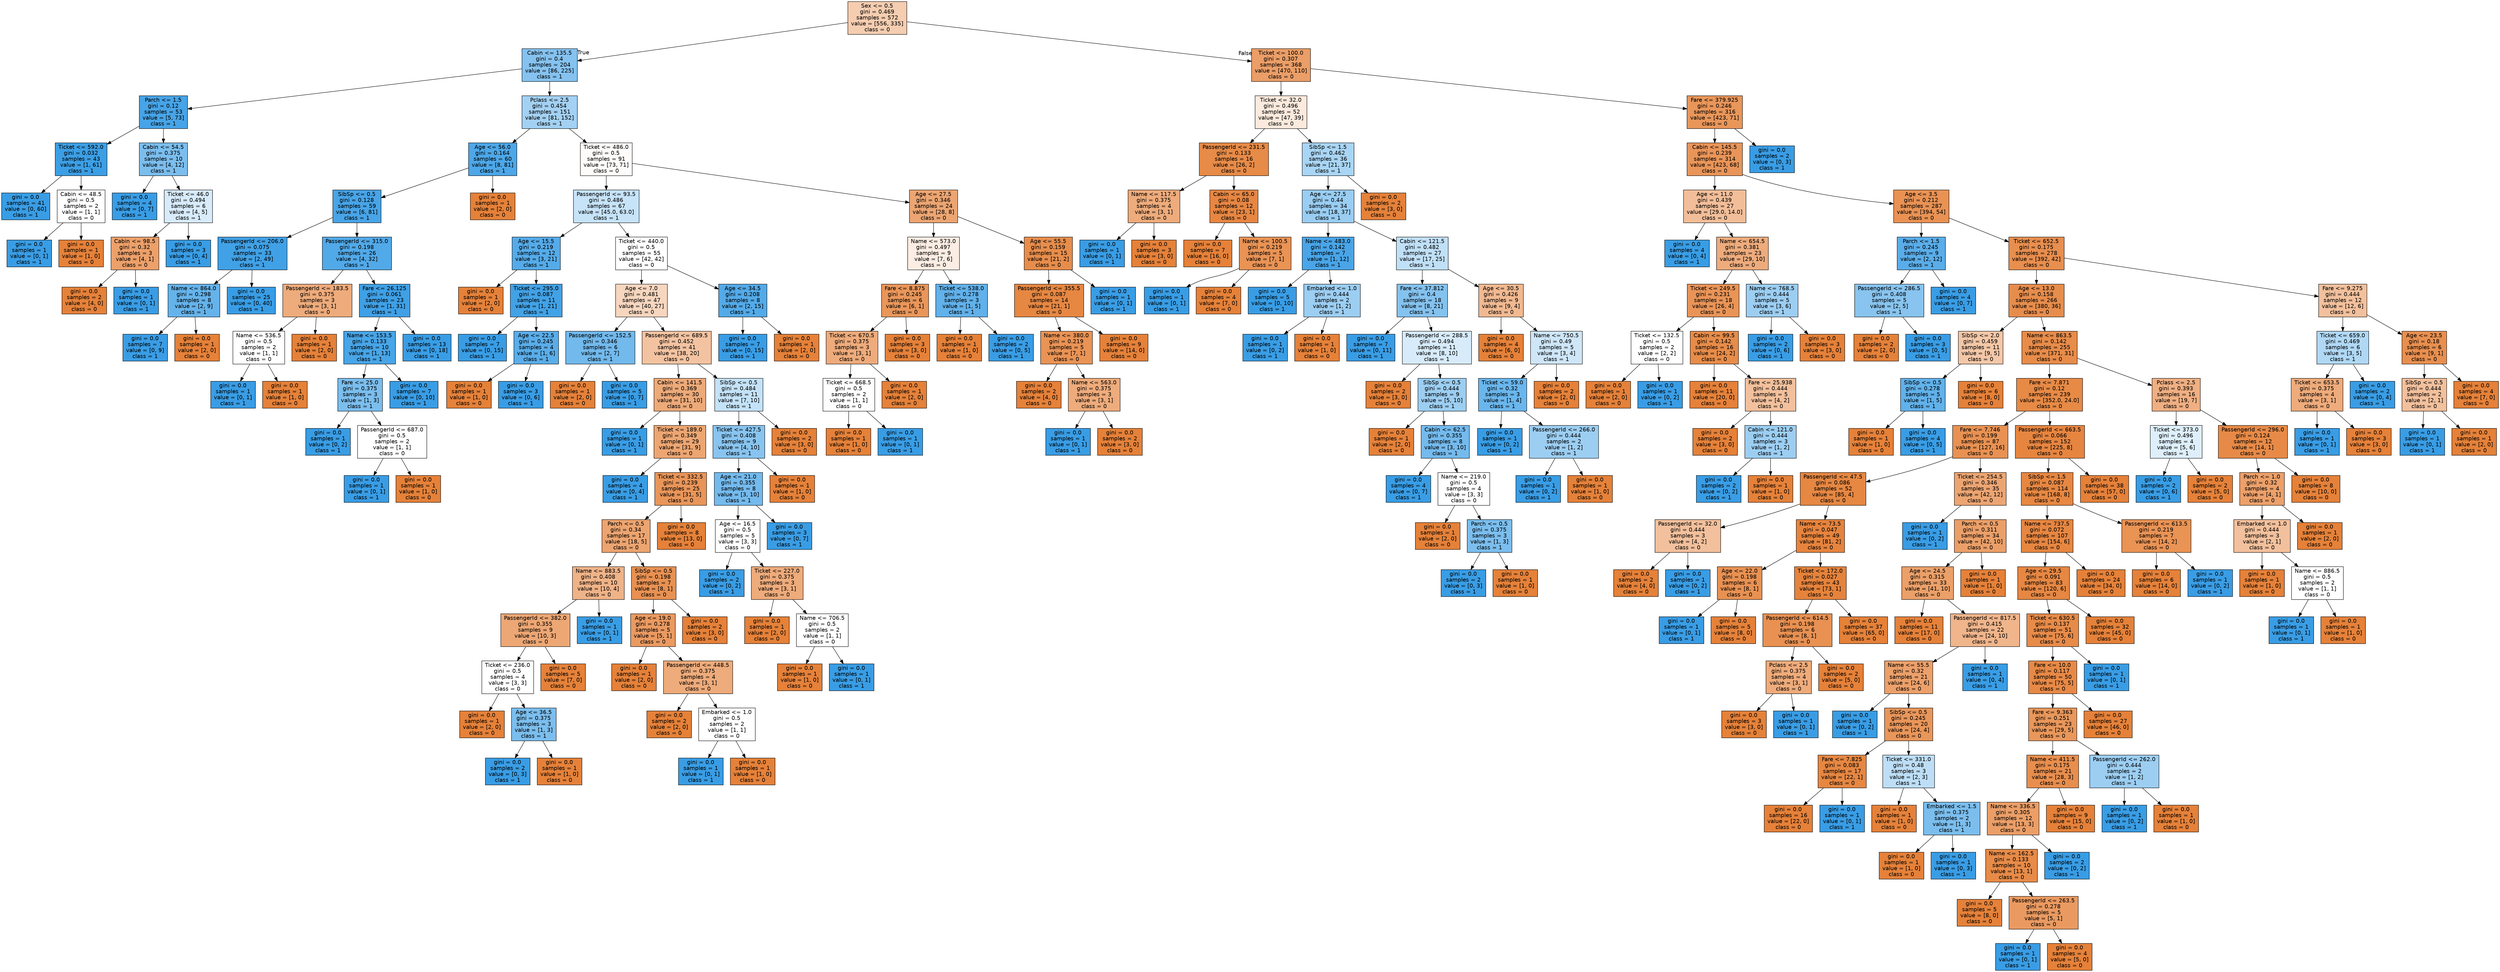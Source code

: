digraph Tree {
node [shape=box, style="filled", color="black", fontname="helvetica"] ;
edge [fontname="helvetica"] ;
0 [label="Sex <= 0.5\ngini = 0.469\nsamples = 572\nvalue = [556, 335]\nclass = 0", fillcolor="#f5cdb0"] ;
1 [label="Cabin <= 135.5\ngini = 0.4\nsamples = 204\nvalue = [86, 225]\nclass = 1", fillcolor="#85c2ef"] ;
0 -> 1 [labeldistance=2.5, labelangle=45, headlabel="True"] ;
2 [label="Parch <= 1.5\ngini = 0.12\nsamples = 53\nvalue = [5, 73]\nclass = 1", fillcolor="#47a4e7"] ;
1 -> 2 ;
3 [label="Ticket <= 592.0\ngini = 0.032\nsamples = 43\nvalue = [1, 61]\nclass = 1", fillcolor="#3c9fe5"] ;
2 -> 3 ;
4 [label="gini = 0.0\nsamples = 41\nvalue = [0, 60]\nclass = 1", fillcolor="#399de5"] ;
3 -> 4 ;
5 [label="Cabin <= 48.5\ngini = 0.5\nsamples = 2\nvalue = [1, 1]\nclass = 0", fillcolor="#ffffff"] ;
3 -> 5 ;
6 [label="gini = 0.0\nsamples = 1\nvalue = [0, 1]\nclass = 1", fillcolor="#399de5"] ;
5 -> 6 ;
7 [label="gini = 0.0\nsamples = 1\nvalue = [1, 0]\nclass = 0", fillcolor="#e58139"] ;
5 -> 7 ;
8 [label="Cabin <= 54.5\ngini = 0.375\nsamples = 10\nvalue = [4, 12]\nclass = 1", fillcolor="#7bbeee"] ;
2 -> 8 ;
9 [label="gini = 0.0\nsamples = 4\nvalue = [0, 7]\nclass = 1", fillcolor="#399de5"] ;
8 -> 9 ;
10 [label="Ticket <= 46.0\ngini = 0.494\nsamples = 6\nvalue = [4, 5]\nclass = 1", fillcolor="#d7ebfa"] ;
8 -> 10 ;
11 [label="Cabin <= 98.5\ngini = 0.32\nsamples = 3\nvalue = [4, 1]\nclass = 0", fillcolor="#eca06a"] ;
10 -> 11 ;
12 [label="gini = 0.0\nsamples = 2\nvalue = [4, 0]\nclass = 0", fillcolor="#e58139"] ;
11 -> 12 ;
13 [label="gini = 0.0\nsamples = 1\nvalue = [0, 1]\nclass = 1", fillcolor="#399de5"] ;
11 -> 13 ;
14 [label="gini = 0.0\nsamples = 3\nvalue = [0, 4]\nclass = 1", fillcolor="#399de5"] ;
10 -> 14 ;
15 [label="Pclass <= 2.5\ngini = 0.454\nsamples = 151\nvalue = [81, 152]\nclass = 1", fillcolor="#a3d1f3"] ;
1 -> 15 ;
16 [label="Age <= 56.0\ngini = 0.164\nsamples = 60\nvalue = [8, 81]\nclass = 1", fillcolor="#4da7e8"] ;
15 -> 16 ;
17 [label="SibSp <= 0.5\ngini = 0.128\nsamples = 59\nvalue = [6, 81]\nclass = 1", fillcolor="#48a4e7"] ;
16 -> 17 ;
18 [label="PassengerId <= 206.0\ngini = 0.075\nsamples = 33\nvalue = [2, 49]\nclass = 1", fillcolor="#41a1e6"] ;
17 -> 18 ;
19 [label="Name <= 864.0\ngini = 0.298\nsamples = 8\nvalue = [2, 9]\nclass = 1", fillcolor="#65b3eb"] ;
18 -> 19 ;
20 [label="gini = 0.0\nsamples = 7\nvalue = [0, 9]\nclass = 1", fillcolor="#399de5"] ;
19 -> 20 ;
21 [label="gini = 0.0\nsamples = 1\nvalue = [2, 0]\nclass = 0", fillcolor="#e58139"] ;
19 -> 21 ;
22 [label="gini = 0.0\nsamples = 25\nvalue = [0, 40]\nclass = 1", fillcolor="#399de5"] ;
18 -> 22 ;
23 [label="PassengerId <= 315.0\ngini = 0.198\nsamples = 26\nvalue = [4, 32]\nclass = 1", fillcolor="#52a9e8"] ;
17 -> 23 ;
24 [label="PassengerId <= 183.5\ngini = 0.375\nsamples = 3\nvalue = [3, 1]\nclass = 0", fillcolor="#eeab7b"] ;
23 -> 24 ;
25 [label="Name <= 536.5\ngini = 0.5\nsamples = 2\nvalue = [1, 1]\nclass = 0", fillcolor="#ffffff"] ;
24 -> 25 ;
26 [label="gini = 0.0\nsamples = 1\nvalue = [0, 1]\nclass = 1", fillcolor="#399de5"] ;
25 -> 26 ;
27 [label="gini = 0.0\nsamples = 1\nvalue = [1, 0]\nclass = 0", fillcolor="#e58139"] ;
25 -> 27 ;
28 [label="gini = 0.0\nsamples = 1\nvalue = [2, 0]\nclass = 0", fillcolor="#e58139"] ;
24 -> 28 ;
29 [label="Fare <= 26.125\ngini = 0.061\nsamples = 23\nvalue = [1, 31]\nclass = 1", fillcolor="#3fa0e6"] ;
23 -> 29 ;
30 [label="Name <= 153.5\ngini = 0.133\nsamples = 10\nvalue = [1, 13]\nclass = 1", fillcolor="#48a5e7"] ;
29 -> 30 ;
31 [label="Fare <= 25.0\ngini = 0.375\nsamples = 3\nvalue = [1, 3]\nclass = 1", fillcolor="#7bbeee"] ;
30 -> 31 ;
32 [label="gini = 0.0\nsamples = 1\nvalue = [0, 2]\nclass = 1", fillcolor="#399de5"] ;
31 -> 32 ;
33 [label="PassengerId <= 687.0\ngini = 0.5\nsamples = 2\nvalue = [1, 1]\nclass = 0", fillcolor="#ffffff"] ;
31 -> 33 ;
34 [label="gini = 0.0\nsamples = 1\nvalue = [0, 1]\nclass = 1", fillcolor="#399de5"] ;
33 -> 34 ;
35 [label="gini = 0.0\nsamples = 1\nvalue = [1, 0]\nclass = 0", fillcolor="#e58139"] ;
33 -> 35 ;
36 [label="gini = 0.0\nsamples = 7\nvalue = [0, 10]\nclass = 1", fillcolor="#399de5"] ;
30 -> 36 ;
37 [label="gini = 0.0\nsamples = 13\nvalue = [0, 18]\nclass = 1", fillcolor="#399de5"] ;
29 -> 37 ;
38 [label="gini = 0.0\nsamples = 1\nvalue = [2, 0]\nclass = 0", fillcolor="#e58139"] ;
16 -> 38 ;
39 [label="Ticket <= 486.0\ngini = 0.5\nsamples = 91\nvalue = [73, 71]\nclass = 0", fillcolor="#fefcfa"] ;
15 -> 39 ;
40 [label="PassengerId <= 93.5\ngini = 0.486\nsamples = 67\nvalue = [45.0, 63.0]\nclass = 1", fillcolor="#c6e3f8"] ;
39 -> 40 ;
41 [label="Age <= 15.5\ngini = 0.219\nsamples = 12\nvalue = [3, 21]\nclass = 1", fillcolor="#55abe9"] ;
40 -> 41 ;
42 [label="gini = 0.0\nsamples = 1\nvalue = [2, 0]\nclass = 0", fillcolor="#e58139"] ;
41 -> 42 ;
43 [label="Ticket <= 295.0\ngini = 0.087\nsamples = 11\nvalue = [1, 21]\nclass = 1", fillcolor="#42a2e6"] ;
41 -> 43 ;
44 [label="gini = 0.0\nsamples = 7\nvalue = [0, 15]\nclass = 1", fillcolor="#399de5"] ;
43 -> 44 ;
45 [label="Age <= 22.5\ngini = 0.245\nsamples = 4\nvalue = [1, 6]\nclass = 1", fillcolor="#5aade9"] ;
43 -> 45 ;
46 [label="gini = 0.0\nsamples = 1\nvalue = [1, 0]\nclass = 0", fillcolor="#e58139"] ;
45 -> 46 ;
47 [label="gini = 0.0\nsamples = 3\nvalue = [0, 6]\nclass = 1", fillcolor="#399de5"] ;
45 -> 47 ;
48 [label="Ticket <= 440.0\ngini = 0.5\nsamples = 55\nvalue = [42, 42]\nclass = 0", fillcolor="#ffffff"] ;
40 -> 48 ;
49 [label="Age <= 7.0\ngini = 0.481\nsamples = 47\nvalue = [40, 27]\nclass = 0", fillcolor="#f7d6bf"] ;
48 -> 49 ;
50 [label="PassengerId <= 152.5\ngini = 0.346\nsamples = 6\nvalue = [2, 7]\nclass = 1", fillcolor="#72b9ec"] ;
49 -> 50 ;
51 [label="gini = 0.0\nsamples = 1\nvalue = [2, 0]\nclass = 0", fillcolor="#e58139"] ;
50 -> 51 ;
52 [label="gini = 0.0\nsamples = 5\nvalue = [0, 7]\nclass = 1", fillcolor="#399de5"] ;
50 -> 52 ;
53 [label="PassengerId <= 689.5\ngini = 0.452\nsamples = 41\nvalue = [38, 20]\nclass = 0", fillcolor="#f3c3a1"] ;
49 -> 53 ;
54 [label="Cabin <= 141.5\ngini = 0.369\nsamples = 30\nvalue = [31, 10]\nclass = 0", fillcolor="#edaa79"] ;
53 -> 54 ;
55 [label="gini = 0.0\nsamples = 1\nvalue = [0, 1]\nclass = 1", fillcolor="#399de5"] ;
54 -> 55 ;
56 [label="Ticket <= 189.0\ngini = 0.349\nsamples = 29\nvalue = [31, 9]\nclass = 0", fillcolor="#eda672"] ;
54 -> 56 ;
57 [label="gini = 0.0\nsamples = 4\nvalue = [0, 4]\nclass = 1", fillcolor="#399de5"] ;
56 -> 57 ;
58 [label="Ticket <= 332.5\ngini = 0.239\nsamples = 25\nvalue = [31, 5]\nclass = 0", fillcolor="#e99559"] ;
56 -> 58 ;
59 [label="Parch <= 0.5\ngini = 0.34\nsamples = 17\nvalue = [18, 5]\nclass = 0", fillcolor="#eca470"] ;
58 -> 59 ;
60 [label="Name <= 883.5\ngini = 0.408\nsamples = 10\nvalue = [10, 4]\nclass = 0", fillcolor="#efb388"] ;
59 -> 60 ;
61 [label="PassengerId <= 382.0\ngini = 0.355\nsamples = 9\nvalue = [10, 3]\nclass = 0", fillcolor="#eda774"] ;
60 -> 61 ;
62 [label="Ticket <= 236.0\ngini = 0.5\nsamples = 4\nvalue = [3, 3]\nclass = 0", fillcolor="#ffffff"] ;
61 -> 62 ;
63 [label="gini = 0.0\nsamples = 1\nvalue = [2, 0]\nclass = 0", fillcolor="#e58139"] ;
62 -> 63 ;
64 [label="Age <= 36.5\ngini = 0.375\nsamples = 3\nvalue = [1, 3]\nclass = 1", fillcolor="#7bbeee"] ;
62 -> 64 ;
65 [label="gini = 0.0\nsamples = 2\nvalue = [0, 3]\nclass = 1", fillcolor="#399de5"] ;
64 -> 65 ;
66 [label="gini = 0.0\nsamples = 1\nvalue = [1, 0]\nclass = 0", fillcolor="#e58139"] ;
64 -> 66 ;
67 [label="gini = 0.0\nsamples = 5\nvalue = [7, 0]\nclass = 0", fillcolor="#e58139"] ;
61 -> 67 ;
68 [label="gini = 0.0\nsamples = 1\nvalue = [0, 1]\nclass = 1", fillcolor="#399de5"] ;
60 -> 68 ;
69 [label="SibSp <= 0.5\ngini = 0.198\nsamples = 7\nvalue = [8, 1]\nclass = 0", fillcolor="#e89152"] ;
59 -> 69 ;
70 [label="Age <= 19.0\ngini = 0.278\nsamples = 5\nvalue = [5, 1]\nclass = 0", fillcolor="#ea9a61"] ;
69 -> 70 ;
71 [label="gini = 0.0\nsamples = 1\nvalue = [2, 0]\nclass = 0", fillcolor="#e58139"] ;
70 -> 71 ;
72 [label="PassengerId <= 448.5\ngini = 0.375\nsamples = 4\nvalue = [3, 1]\nclass = 0", fillcolor="#eeab7b"] ;
70 -> 72 ;
73 [label="gini = 0.0\nsamples = 2\nvalue = [2, 0]\nclass = 0", fillcolor="#e58139"] ;
72 -> 73 ;
74 [label="Embarked <= 1.0\ngini = 0.5\nsamples = 2\nvalue = [1, 1]\nclass = 0", fillcolor="#ffffff"] ;
72 -> 74 ;
75 [label="gini = 0.0\nsamples = 1\nvalue = [0, 1]\nclass = 1", fillcolor="#399de5"] ;
74 -> 75 ;
76 [label="gini = 0.0\nsamples = 1\nvalue = [1, 0]\nclass = 0", fillcolor="#e58139"] ;
74 -> 76 ;
77 [label="gini = 0.0\nsamples = 2\nvalue = [3, 0]\nclass = 0", fillcolor="#e58139"] ;
69 -> 77 ;
78 [label="gini = 0.0\nsamples = 8\nvalue = [13, 0]\nclass = 0", fillcolor="#e58139"] ;
58 -> 78 ;
79 [label="SibSp <= 0.5\ngini = 0.484\nsamples = 11\nvalue = [7, 10]\nclass = 1", fillcolor="#c4e2f7"] ;
53 -> 79 ;
80 [label="Ticket <= 427.5\ngini = 0.408\nsamples = 9\nvalue = [4, 10]\nclass = 1", fillcolor="#88c4ef"] ;
79 -> 80 ;
81 [label="Age <= 21.0\ngini = 0.355\nsamples = 8\nvalue = [3, 10]\nclass = 1", fillcolor="#74baed"] ;
80 -> 81 ;
82 [label="Age <= 16.5\ngini = 0.5\nsamples = 5\nvalue = [3, 3]\nclass = 0", fillcolor="#ffffff"] ;
81 -> 82 ;
83 [label="gini = 0.0\nsamples = 2\nvalue = [0, 2]\nclass = 1", fillcolor="#399de5"] ;
82 -> 83 ;
84 [label="Ticket <= 227.0\ngini = 0.375\nsamples = 3\nvalue = [3, 1]\nclass = 0", fillcolor="#eeab7b"] ;
82 -> 84 ;
85 [label="gini = 0.0\nsamples = 1\nvalue = [2, 0]\nclass = 0", fillcolor="#e58139"] ;
84 -> 85 ;
86 [label="Name <= 706.5\ngini = 0.5\nsamples = 2\nvalue = [1, 1]\nclass = 0", fillcolor="#ffffff"] ;
84 -> 86 ;
87 [label="gini = 0.0\nsamples = 1\nvalue = [1, 0]\nclass = 0", fillcolor="#e58139"] ;
86 -> 87 ;
88 [label="gini = 0.0\nsamples = 1\nvalue = [0, 1]\nclass = 1", fillcolor="#399de5"] ;
86 -> 88 ;
89 [label="gini = 0.0\nsamples = 3\nvalue = [0, 7]\nclass = 1", fillcolor="#399de5"] ;
81 -> 89 ;
90 [label="gini = 0.0\nsamples = 1\nvalue = [1, 0]\nclass = 0", fillcolor="#e58139"] ;
80 -> 90 ;
91 [label="gini = 0.0\nsamples = 2\nvalue = [3, 0]\nclass = 0", fillcolor="#e58139"] ;
79 -> 91 ;
92 [label="Age <= 34.5\ngini = 0.208\nsamples = 8\nvalue = [2, 15]\nclass = 1", fillcolor="#53aae8"] ;
48 -> 92 ;
93 [label="gini = 0.0\nsamples = 7\nvalue = [0, 15]\nclass = 1", fillcolor="#399de5"] ;
92 -> 93 ;
94 [label="gini = 0.0\nsamples = 1\nvalue = [2, 0]\nclass = 0", fillcolor="#e58139"] ;
92 -> 94 ;
95 [label="Age <= 27.5\ngini = 0.346\nsamples = 24\nvalue = [28, 8]\nclass = 0", fillcolor="#eca572"] ;
39 -> 95 ;
96 [label="Name <= 573.0\ngini = 0.497\nsamples = 9\nvalue = [7, 6]\nclass = 0", fillcolor="#fbede3"] ;
95 -> 96 ;
97 [label="Fare <= 8.875\ngini = 0.245\nsamples = 6\nvalue = [6, 1]\nclass = 0", fillcolor="#e9965a"] ;
96 -> 97 ;
98 [label="Ticket <= 670.5\ngini = 0.375\nsamples = 3\nvalue = [3, 1]\nclass = 0", fillcolor="#eeab7b"] ;
97 -> 98 ;
99 [label="Ticket <= 668.5\ngini = 0.5\nsamples = 2\nvalue = [1, 1]\nclass = 0", fillcolor="#ffffff"] ;
98 -> 99 ;
100 [label="gini = 0.0\nsamples = 1\nvalue = [1, 0]\nclass = 0", fillcolor="#e58139"] ;
99 -> 100 ;
101 [label="gini = 0.0\nsamples = 1\nvalue = [0, 1]\nclass = 1", fillcolor="#399de5"] ;
99 -> 101 ;
102 [label="gini = 0.0\nsamples = 1\nvalue = [2, 0]\nclass = 0", fillcolor="#e58139"] ;
98 -> 102 ;
103 [label="gini = 0.0\nsamples = 3\nvalue = [3, 0]\nclass = 0", fillcolor="#e58139"] ;
97 -> 103 ;
104 [label="Ticket <= 538.0\ngini = 0.278\nsamples = 3\nvalue = [1, 5]\nclass = 1", fillcolor="#61b1ea"] ;
96 -> 104 ;
105 [label="gini = 0.0\nsamples = 1\nvalue = [1, 0]\nclass = 0", fillcolor="#e58139"] ;
104 -> 105 ;
106 [label="gini = 0.0\nsamples = 2\nvalue = [0, 5]\nclass = 1", fillcolor="#399de5"] ;
104 -> 106 ;
107 [label="Age <= 55.5\ngini = 0.159\nsamples = 15\nvalue = [21, 2]\nclass = 0", fillcolor="#e78d4c"] ;
95 -> 107 ;
108 [label="PassengerId <= 355.5\ngini = 0.087\nsamples = 14\nvalue = [21, 1]\nclass = 0", fillcolor="#e68742"] ;
107 -> 108 ;
109 [label="Name <= 380.0\ngini = 0.219\nsamples = 5\nvalue = [7, 1]\nclass = 0", fillcolor="#e99355"] ;
108 -> 109 ;
110 [label="gini = 0.0\nsamples = 2\nvalue = [4, 0]\nclass = 0", fillcolor="#e58139"] ;
109 -> 110 ;
111 [label="Name <= 563.0\ngini = 0.375\nsamples = 3\nvalue = [3, 1]\nclass = 0", fillcolor="#eeab7b"] ;
109 -> 111 ;
112 [label="gini = 0.0\nsamples = 1\nvalue = [0, 1]\nclass = 1", fillcolor="#399de5"] ;
111 -> 112 ;
113 [label="gini = 0.0\nsamples = 2\nvalue = [3, 0]\nclass = 0", fillcolor="#e58139"] ;
111 -> 113 ;
114 [label="gini = 0.0\nsamples = 9\nvalue = [14, 0]\nclass = 0", fillcolor="#e58139"] ;
108 -> 114 ;
115 [label="gini = 0.0\nsamples = 1\nvalue = [0, 1]\nclass = 1", fillcolor="#399de5"] ;
107 -> 115 ;
116 [label="Ticket <= 100.0\ngini = 0.307\nsamples = 368\nvalue = [470, 110]\nclass = 0", fillcolor="#eb9e67"] ;
0 -> 116 [labeldistance=2.5, labelangle=-45, headlabel="False"] ;
117 [label="Ticket <= 32.0\ngini = 0.496\nsamples = 52\nvalue = [47, 39]\nclass = 0", fillcolor="#fbeadd"] ;
116 -> 117 ;
118 [label="PassengerId <= 231.5\ngini = 0.133\nsamples = 16\nvalue = [26, 2]\nclass = 0", fillcolor="#e78b48"] ;
117 -> 118 ;
119 [label="Name <= 117.5\ngini = 0.375\nsamples = 4\nvalue = [3, 1]\nclass = 0", fillcolor="#eeab7b"] ;
118 -> 119 ;
120 [label="gini = 0.0\nsamples = 1\nvalue = [0, 1]\nclass = 1", fillcolor="#399de5"] ;
119 -> 120 ;
121 [label="gini = 0.0\nsamples = 3\nvalue = [3, 0]\nclass = 0", fillcolor="#e58139"] ;
119 -> 121 ;
122 [label="Cabin <= 65.0\ngini = 0.08\nsamples = 12\nvalue = [23, 1]\nclass = 0", fillcolor="#e68642"] ;
118 -> 122 ;
123 [label="gini = 0.0\nsamples = 7\nvalue = [16, 0]\nclass = 0", fillcolor="#e58139"] ;
122 -> 123 ;
124 [label="Name <= 100.5\ngini = 0.219\nsamples = 5\nvalue = [7, 1]\nclass = 0", fillcolor="#e99355"] ;
122 -> 124 ;
125 [label="gini = 0.0\nsamples = 1\nvalue = [0, 1]\nclass = 1", fillcolor="#399de5"] ;
124 -> 125 ;
126 [label="gini = 0.0\nsamples = 4\nvalue = [7, 0]\nclass = 0", fillcolor="#e58139"] ;
124 -> 126 ;
127 [label="SibSp <= 1.5\ngini = 0.462\nsamples = 36\nvalue = [21, 37]\nclass = 1", fillcolor="#a9d5f4"] ;
117 -> 127 ;
128 [label="Age <= 27.5\ngini = 0.44\nsamples = 34\nvalue = [18, 37]\nclass = 1", fillcolor="#99cdf2"] ;
127 -> 128 ;
129 [label="Name <= 483.0\ngini = 0.142\nsamples = 7\nvalue = [1, 12]\nclass = 1", fillcolor="#49a5e7"] ;
128 -> 129 ;
130 [label="gini = 0.0\nsamples = 5\nvalue = [0, 10]\nclass = 1", fillcolor="#399de5"] ;
129 -> 130 ;
131 [label="Embarked <= 1.0\ngini = 0.444\nsamples = 2\nvalue = [1, 2]\nclass = 1", fillcolor="#9ccef2"] ;
129 -> 131 ;
132 [label="gini = 0.0\nsamples = 1\nvalue = [0, 2]\nclass = 1", fillcolor="#399de5"] ;
131 -> 132 ;
133 [label="gini = 0.0\nsamples = 1\nvalue = [1, 0]\nclass = 0", fillcolor="#e58139"] ;
131 -> 133 ;
134 [label="Cabin <= 121.5\ngini = 0.482\nsamples = 27\nvalue = [17, 25]\nclass = 1", fillcolor="#c0e0f7"] ;
128 -> 134 ;
135 [label="Fare <= 37.812\ngini = 0.4\nsamples = 18\nvalue = [8, 21]\nclass = 1", fillcolor="#84c2ef"] ;
134 -> 135 ;
136 [label="gini = 0.0\nsamples = 7\nvalue = [0, 11]\nclass = 1", fillcolor="#399de5"] ;
135 -> 136 ;
137 [label="PassengerId <= 288.5\ngini = 0.494\nsamples = 11\nvalue = [8, 10]\nclass = 1", fillcolor="#d7ebfa"] ;
135 -> 137 ;
138 [label="gini = 0.0\nsamples = 2\nvalue = [3, 0]\nclass = 0", fillcolor="#e58139"] ;
137 -> 138 ;
139 [label="SibSp <= 0.5\ngini = 0.444\nsamples = 9\nvalue = [5, 10]\nclass = 1", fillcolor="#9ccef2"] ;
137 -> 139 ;
140 [label="gini = 0.0\nsamples = 1\nvalue = [2, 0]\nclass = 0", fillcolor="#e58139"] ;
139 -> 140 ;
141 [label="Cabin <= 62.5\ngini = 0.355\nsamples = 8\nvalue = [3, 10]\nclass = 1", fillcolor="#74baed"] ;
139 -> 141 ;
142 [label="gini = 0.0\nsamples = 4\nvalue = [0, 7]\nclass = 1", fillcolor="#399de5"] ;
141 -> 142 ;
143 [label="Name <= 219.0\ngini = 0.5\nsamples = 4\nvalue = [3, 3]\nclass = 0", fillcolor="#ffffff"] ;
141 -> 143 ;
144 [label="gini = 0.0\nsamples = 1\nvalue = [2, 0]\nclass = 0", fillcolor="#e58139"] ;
143 -> 144 ;
145 [label="Parch <= 0.5\ngini = 0.375\nsamples = 3\nvalue = [1, 3]\nclass = 1", fillcolor="#7bbeee"] ;
143 -> 145 ;
146 [label="gini = 0.0\nsamples = 2\nvalue = [0, 3]\nclass = 1", fillcolor="#399de5"] ;
145 -> 146 ;
147 [label="gini = 0.0\nsamples = 1\nvalue = [1, 0]\nclass = 0", fillcolor="#e58139"] ;
145 -> 147 ;
148 [label="Age <= 30.5\ngini = 0.426\nsamples = 9\nvalue = [9, 4]\nclass = 0", fillcolor="#f1b991"] ;
134 -> 148 ;
149 [label="gini = 0.0\nsamples = 4\nvalue = [6, 0]\nclass = 0", fillcolor="#e58139"] ;
148 -> 149 ;
150 [label="Name <= 750.5\ngini = 0.49\nsamples = 5\nvalue = [3, 4]\nclass = 1", fillcolor="#cee6f8"] ;
148 -> 150 ;
151 [label="Ticket <= 59.0\ngini = 0.32\nsamples = 3\nvalue = [1, 4]\nclass = 1", fillcolor="#6ab6ec"] ;
150 -> 151 ;
152 [label="gini = 0.0\nsamples = 1\nvalue = [0, 2]\nclass = 1", fillcolor="#399de5"] ;
151 -> 152 ;
153 [label="PassengerId <= 266.0\ngini = 0.444\nsamples = 2\nvalue = [1, 2]\nclass = 1", fillcolor="#9ccef2"] ;
151 -> 153 ;
154 [label="gini = 0.0\nsamples = 1\nvalue = [0, 2]\nclass = 1", fillcolor="#399de5"] ;
153 -> 154 ;
155 [label="gini = 0.0\nsamples = 1\nvalue = [1, 0]\nclass = 0", fillcolor="#e58139"] ;
153 -> 155 ;
156 [label="gini = 0.0\nsamples = 2\nvalue = [2, 0]\nclass = 0", fillcolor="#e58139"] ;
150 -> 156 ;
157 [label="gini = 0.0\nsamples = 2\nvalue = [3, 0]\nclass = 0", fillcolor="#e58139"] ;
127 -> 157 ;
158 [label="Fare <= 379.925\ngini = 0.246\nsamples = 316\nvalue = [423, 71]\nclass = 0", fillcolor="#e9965a"] ;
116 -> 158 ;
159 [label="Cabin <= 145.5\ngini = 0.239\nsamples = 314\nvalue = [423, 68]\nclass = 0", fillcolor="#e99559"] ;
158 -> 159 ;
160 [label="Age <= 11.0\ngini = 0.439\nsamples = 27\nvalue = [29.0, 14.0]\nclass = 0", fillcolor="#f2be99"] ;
159 -> 160 ;
161 [label="gini = 0.0\nsamples = 4\nvalue = [0, 4]\nclass = 1", fillcolor="#399de5"] ;
160 -> 161 ;
162 [label="Name <= 654.5\ngini = 0.381\nsamples = 23\nvalue = [29, 10]\nclass = 0", fillcolor="#eeac7d"] ;
160 -> 162 ;
163 [label="Ticket <= 249.5\ngini = 0.231\nsamples = 18\nvalue = [26, 4]\nclass = 0", fillcolor="#e99457"] ;
162 -> 163 ;
164 [label="Ticket <= 132.5\ngini = 0.5\nsamples = 2\nvalue = [2, 2]\nclass = 0", fillcolor="#ffffff"] ;
163 -> 164 ;
165 [label="gini = 0.0\nsamples = 1\nvalue = [2, 0]\nclass = 0", fillcolor="#e58139"] ;
164 -> 165 ;
166 [label="gini = 0.0\nsamples = 1\nvalue = [0, 2]\nclass = 1", fillcolor="#399de5"] ;
164 -> 166 ;
167 [label="Cabin <= 99.5\ngini = 0.142\nsamples = 16\nvalue = [24, 2]\nclass = 0", fillcolor="#e78c49"] ;
163 -> 167 ;
168 [label="gini = 0.0\nsamples = 11\nvalue = [20, 0]\nclass = 0", fillcolor="#e58139"] ;
167 -> 168 ;
169 [label="Fare <= 25.938\ngini = 0.444\nsamples = 5\nvalue = [4, 2]\nclass = 0", fillcolor="#f2c09c"] ;
167 -> 169 ;
170 [label="gini = 0.0\nsamples = 2\nvalue = [3, 0]\nclass = 0", fillcolor="#e58139"] ;
169 -> 170 ;
171 [label="Cabin <= 121.0\ngini = 0.444\nsamples = 3\nvalue = [1, 2]\nclass = 1", fillcolor="#9ccef2"] ;
169 -> 171 ;
172 [label="gini = 0.0\nsamples = 2\nvalue = [0, 2]\nclass = 1", fillcolor="#399de5"] ;
171 -> 172 ;
173 [label="gini = 0.0\nsamples = 1\nvalue = [1, 0]\nclass = 0", fillcolor="#e58139"] ;
171 -> 173 ;
174 [label="Name <= 768.5\ngini = 0.444\nsamples = 5\nvalue = [3, 6]\nclass = 1", fillcolor="#9ccef2"] ;
162 -> 174 ;
175 [label="gini = 0.0\nsamples = 2\nvalue = [0, 6]\nclass = 1", fillcolor="#399de5"] ;
174 -> 175 ;
176 [label="gini = 0.0\nsamples = 3\nvalue = [3, 0]\nclass = 0", fillcolor="#e58139"] ;
174 -> 176 ;
177 [label="Age <= 3.5\ngini = 0.212\nsamples = 287\nvalue = [394, 54]\nclass = 0", fillcolor="#e99254"] ;
159 -> 177 ;
178 [label="Parch <= 1.5\ngini = 0.245\nsamples = 9\nvalue = [2, 12]\nclass = 1", fillcolor="#5aade9"] ;
177 -> 178 ;
179 [label="PassengerId <= 286.5\ngini = 0.408\nsamples = 5\nvalue = [2, 5]\nclass = 1", fillcolor="#88c4ef"] ;
178 -> 179 ;
180 [label="gini = 0.0\nsamples = 2\nvalue = [2, 0]\nclass = 0", fillcolor="#e58139"] ;
179 -> 180 ;
181 [label="gini = 0.0\nsamples = 3\nvalue = [0, 5]\nclass = 1", fillcolor="#399de5"] ;
179 -> 181 ;
182 [label="gini = 0.0\nsamples = 4\nvalue = [0, 7]\nclass = 1", fillcolor="#399de5"] ;
178 -> 182 ;
183 [label="Ticket <= 652.5\ngini = 0.175\nsamples = 278\nvalue = [392, 42]\nclass = 0", fillcolor="#e88e4e"] ;
177 -> 183 ;
184 [label="Age <= 13.0\ngini = 0.158\nsamples = 266\nvalue = [380, 36]\nclass = 0", fillcolor="#e78d4c"] ;
183 -> 184 ;
185 [label="SibSp <= 2.0\ngini = 0.459\nsamples = 11\nvalue = [9, 5]\nclass = 0", fillcolor="#f3c7a7"] ;
184 -> 185 ;
186 [label="SibSp <= 0.5\ngini = 0.278\nsamples = 5\nvalue = [1, 5]\nclass = 1", fillcolor="#61b1ea"] ;
185 -> 186 ;
187 [label="gini = 0.0\nsamples = 1\nvalue = [1, 0]\nclass = 0", fillcolor="#e58139"] ;
186 -> 187 ;
188 [label="gini = 0.0\nsamples = 4\nvalue = [0, 5]\nclass = 1", fillcolor="#399de5"] ;
186 -> 188 ;
189 [label="gini = 0.0\nsamples = 6\nvalue = [8, 0]\nclass = 0", fillcolor="#e58139"] ;
185 -> 189 ;
190 [label="Name <= 863.5\ngini = 0.142\nsamples = 255\nvalue = [371, 31]\nclass = 0", fillcolor="#e78c4a"] ;
184 -> 190 ;
191 [label="Fare <= 7.871\ngini = 0.12\nsamples = 239\nvalue = [352.0, 24.0]\nclass = 0", fillcolor="#e78a46"] ;
190 -> 191 ;
192 [label="Fare <= 7.746\ngini = 0.199\nsamples = 87\nvalue = [127, 16]\nclass = 0", fillcolor="#e89152"] ;
191 -> 192 ;
193 [label="PassengerId <= 47.5\ngini = 0.086\nsamples = 52\nvalue = [85, 4]\nclass = 0", fillcolor="#e68742"] ;
192 -> 193 ;
194 [label="PassengerId <= 32.0\ngini = 0.444\nsamples = 3\nvalue = [4, 2]\nclass = 0", fillcolor="#f2c09c"] ;
193 -> 194 ;
195 [label="gini = 0.0\nsamples = 2\nvalue = [4, 0]\nclass = 0", fillcolor="#e58139"] ;
194 -> 195 ;
196 [label="gini = 0.0\nsamples = 1\nvalue = [0, 2]\nclass = 1", fillcolor="#399de5"] ;
194 -> 196 ;
197 [label="Name <= 73.5\ngini = 0.047\nsamples = 49\nvalue = [81, 2]\nclass = 0", fillcolor="#e6843e"] ;
193 -> 197 ;
198 [label="Age <= 22.0\ngini = 0.198\nsamples = 6\nvalue = [8, 1]\nclass = 0", fillcolor="#e89152"] ;
197 -> 198 ;
199 [label="gini = 0.0\nsamples = 1\nvalue = [0, 1]\nclass = 1", fillcolor="#399de5"] ;
198 -> 199 ;
200 [label="gini = 0.0\nsamples = 5\nvalue = [8, 0]\nclass = 0", fillcolor="#e58139"] ;
198 -> 200 ;
201 [label="Ticket <= 172.0\ngini = 0.027\nsamples = 43\nvalue = [73, 1]\nclass = 0", fillcolor="#e5833c"] ;
197 -> 201 ;
202 [label="PassengerId <= 614.5\ngini = 0.198\nsamples = 6\nvalue = [8, 1]\nclass = 0", fillcolor="#e89152"] ;
201 -> 202 ;
203 [label="Pclass <= 2.5\ngini = 0.375\nsamples = 4\nvalue = [3, 1]\nclass = 0", fillcolor="#eeab7b"] ;
202 -> 203 ;
204 [label="gini = 0.0\nsamples = 3\nvalue = [3, 0]\nclass = 0", fillcolor="#e58139"] ;
203 -> 204 ;
205 [label="gini = 0.0\nsamples = 1\nvalue = [0, 1]\nclass = 1", fillcolor="#399de5"] ;
203 -> 205 ;
206 [label="gini = 0.0\nsamples = 2\nvalue = [5, 0]\nclass = 0", fillcolor="#e58139"] ;
202 -> 206 ;
207 [label="gini = 0.0\nsamples = 37\nvalue = [65, 0]\nclass = 0", fillcolor="#e58139"] ;
201 -> 207 ;
208 [label="Ticket <= 254.5\ngini = 0.346\nsamples = 35\nvalue = [42, 12]\nclass = 0", fillcolor="#eca572"] ;
192 -> 208 ;
209 [label="gini = 0.0\nsamples = 1\nvalue = [0, 2]\nclass = 1", fillcolor="#399de5"] ;
208 -> 209 ;
210 [label="Parch <= 0.5\ngini = 0.311\nsamples = 34\nvalue = [42, 10]\nclass = 0", fillcolor="#eb9f68"] ;
208 -> 210 ;
211 [label="Age <= 24.5\ngini = 0.315\nsamples = 33\nvalue = [41, 10]\nclass = 0", fillcolor="#eba069"] ;
210 -> 211 ;
212 [label="gini = 0.0\nsamples = 11\nvalue = [17, 0]\nclass = 0", fillcolor="#e58139"] ;
211 -> 212 ;
213 [label="PassengerId <= 817.5\ngini = 0.415\nsamples = 22\nvalue = [24, 10]\nclass = 0", fillcolor="#f0b58b"] ;
211 -> 213 ;
214 [label="Name <= 55.5\ngini = 0.32\nsamples = 21\nvalue = [24, 6]\nclass = 0", fillcolor="#eca06a"] ;
213 -> 214 ;
215 [label="gini = 0.0\nsamples = 1\nvalue = [0, 2]\nclass = 1", fillcolor="#399de5"] ;
214 -> 215 ;
216 [label="SibSp <= 0.5\ngini = 0.245\nsamples = 20\nvalue = [24, 4]\nclass = 0", fillcolor="#e9965a"] ;
214 -> 216 ;
217 [label="Fare <= 7.825\ngini = 0.083\nsamples = 17\nvalue = [22, 1]\nclass = 0", fillcolor="#e68742"] ;
216 -> 217 ;
218 [label="gini = 0.0\nsamples = 16\nvalue = [22, 0]\nclass = 0", fillcolor="#e58139"] ;
217 -> 218 ;
219 [label="gini = 0.0\nsamples = 1\nvalue = [0, 1]\nclass = 1", fillcolor="#399de5"] ;
217 -> 219 ;
220 [label="Ticket <= 331.0\ngini = 0.48\nsamples = 3\nvalue = [2, 3]\nclass = 1", fillcolor="#bddef6"] ;
216 -> 220 ;
221 [label="gini = 0.0\nsamples = 1\nvalue = [1, 0]\nclass = 0", fillcolor="#e58139"] ;
220 -> 221 ;
222 [label="Embarked <= 1.5\ngini = 0.375\nsamples = 2\nvalue = [1, 3]\nclass = 1", fillcolor="#7bbeee"] ;
220 -> 222 ;
223 [label="gini = 0.0\nsamples = 1\nvalue = [1, 0]\nclass = 0", fillcolor="#e58139"] ;
222 -> 223 ;
224 [label="gini = 0.0\nsamples = 1\nvalue = [0, 3]\nclass = 1", fillcolor="#399de5"] ;
222 -> 224 ;
225 [label="gini = 0.0\nsamples = 1\nvalue = [0, 4]\nclass = 1", fillcolor="#399de5"] ;
213 -> 225 ;
226 [label="gini = 0.0\nsamples = 1\nvalue = [1, 0]\nclass = 0", fillcolor="#e58139"] ;
210 -> 226 ;
227 [label="PassengerId <= 663.5\ngini = 0.066\nsamples = 152\nvalue = [225, 8]\nclass = 0", fillcolor="#e68540"] ;
191 -> 227 ;
228 [label="SibSp <= 1.5\ngini = 0.087\nsamples = 114\nvalue = [168, 8]\nclass = 0", fillcolor="#e68742"] ;
227 -> 228 ;
229 [label="Name <= 737.5\ngini = 0.072\nsamples = 107\nvalue = [154, 6]\nclass = 0", fillcolor="#e68641"] ;
228 -> 229 ;
230 [label="Age <= 29.5\ngini = 0.091\nsamples = 83\nvalue = [120, 6]\nclass = 0", fillcolor="#e68743"] ;
229 -> 230 ;
231 [label="Ticket <= 630.5\ngini = 0.137\nsamples = 51\nvalue = [75, 6]\nclass = 0", fillcolor="#e78b49"] ;
230 -> 231 ;
232 [label="Fare <= 10.0\ngini = 0.117\nsamples = 50\nvalue = [75, 5]\nclass = 0", fillcolor="#e78946"] ;
231 -> 232 ;
233 [label="Fare <= 9.363\ngini = 0.251\nsamples = 23\nvalue = [29, 5]\nclass = 0", fillcolor="#e9975b"] ;
232 -> 233 ;
234 [label="Name <= 411.5\ngini = 0.175\nsamples = 21\nvalue = [28, 3]\nclass = 0", fillcolor="#e88e4e"] ;
233 -> 234 ;
235 [label="Name <= 336.5\ngini = 0.305\nsamples = 12\nvalue = [13, 3]\nclass = 0", fillcolor="#eb9e67"] ;
234 -> 235 ;
236 [label="Name <= 162.5\ngini = 0.133\nsamples = 10\nvalue = [13, 1]\nclass = 0", fillcolor="#e78b48"] ;
235 -> 236 ;
237 [label="gini = 0.0\nsamples = 5\nvalue = [8, 0]\nclass = 0", fillcolor="#e58139"] ;
236 -> 237 ;
238 [label="PassengerId <= 263.5\ngini = 0.278\nsamples = 5\nvalue = [5, 1]\nclass = 0", fillcolor="#ea9a61"] ;
236 -> 238 ;
239 [label="gini = 0.0\nsamples = 1\nvalue = [0, 1]\nclass = 1", fillcolor="#399de5"] ;
238 -> 239 ;
240 [label="gini = 0.0\nsamples = 4\nvalue = [5, 0]\nclass = 0", fillcolor="#e58139"] ;
238 -> 240 ;
241 [label="gini = 0.0\nsamples = 2\nvalue = [0, 2]\nclass = 1", fillcolor="#399de5"] ;
235 -> 241 ;
242 [label="gini = 0.0\nsamples = 9\nvalue = [15, 0]\nclass = 0", fillcolor="#e58139"] ;
234 -> 242 ;
243 [label="PassengerId <= 262.0\ngini = 0.444\nsamples = 2\nvalue = [1, 2]\nclass = 1", fillcolor="#9ccef2"] ;
233 -> 243 ;
244 [label="gini = 0.0\nsamples = 1\nvalue = [0, 2]\nclass = 1", fillcolor="#399de5"] ;
243 -> 244 ;
245 [label="gini = 0.0\nsamples = 1\nvalue = [1, 0]\nclass = 0", fillcolor="#e58139"] ;
243 -> 245 ;
246 [label="gini = 0.0\nsamples = 27\nvalue = [46, 0]\nclass = 0", fillcolor="#e58139"] ;
232 -> 246 ;
247 [label="gini = 0.0\nsamples = 1\nvalue = [0, 1]\nclass = 1", fillcolor="#399de5"] ;
231 -> 247 ;
248 [label="gini = 0.0\nsamples = 32\nvalue = [45, 0]\nclass = 0", fillcolor="#e58139"] ;
230 -> 248 ;
249 [label="gini = 0.0\nsamples = 24\nvalue = [34, 0]\nclass = 0", fillcolor="#e58139"] ;
229 -> 249 ;
250 [label="PassengerId <= 613.5\ngini = 0.219\nsamples = 7\nvalue = [14, 2]\nclass = 0", fillcolor="#e99355"] ;
228 -> 250 ;
251 [label="gini = 0.0\nsamples = 6\nvalue = [14, 0]\nclass = 0", fillcolor="#e58139"] ;
250 -> 251 ;
252 [label="gini = 0.0\nsamples = 1\nvalue = [0, 2]\nclass = 1", fillcolor="#399de5"] ;
250 -> 252 ;
253 [label="gini = 0.0\nsamples = 38\nvalue = [57, 0]\nclass = 0", fillcolor="#e58139"] ;
227 -> 253 ;
254 [label="Pclass <= 2.5\ngini = 0.393\nsamples = 16\nvalue = [19, 7]\nclass = 0", fillcolor="#efaf82"] ;
190 -> 254 ;
255 [label="Ticket <= 373.0\ngini = 0.496\nsamples = 4\nvalue = [5, 6]\nclass = 1", fillcolor="#deeffb"] ;
254 -> 255 ;
256 [label="gini = 0.0\nsamples = 2\nvalue = [0, 6]\nclass = 1", fillcolor="#399de5"] ;
255 -> 256 ;
257 [label="gini = 0.0\nsamples = 2\nvalue = [5, 0]\nclass = 0", fillcolor="#e58139"] ;
255 -> 257 ;
258 [label="PassengerId <= 296.0\ngini = 0.124\nsamples = 12\nvalue = [14, 1]\nclass = 0", fillcolor="#e78a47"] ;
254 -> 258 ;
259 [label="Parch <= 1.0\ngini = 0.32\nsamples = 4\nvalue = [4, 1]\nclass = 0", fillcolor="#eca06a"] ;
258 -> 259 ;
260 [label="Embarked <= 1.0\ngini = 0.444\nsamples = 3\nvalue = [2, 1]\nclass = 0", fillcolor="#f2c09c"] ;
259 -> 260 ;
261 [label="gini = 0.0\nsamples = 1\nvalue = [1, 0]\nclass = 0", fillcolor="#e58139"] ;
260 -> 261 ;
262 [label="Name <= 886.5\ngini = 0.5\nsamples = 2\nvalue = [1, 1]\nclass = 0", fillcolor="#ffffff"] ;
260 -> 262 ;
263 [label="gini = 0.0\nsamples = 1\nvalue = [0, 1]\nclass = 1", fillcolor="#399de5"] ;
262 -> 263 ;
264 [label="gini = 0.0\nsamples = 1\nvalue = [1, 0]\nclass = 0", fillcolor="#e58139"] ;
262 -> 264 ;
265 [label="gini = 0.0\nsamples = 1\nvalue = [2, 0]\nclass = 0", fillcolor="#e58139"] ;
259 -> 265 ;
266 [label="gini = 0.0\nsamples = 8\nvalue = [10, 0]\nclass = 0", fillcolor="#e58139"] ;
258 -> 266 ;
267 [label="Fare <= 9.275\ngini = 0.444\nsamples = 12\nvalue = [12, 6]\nclass = 0", fillcolor="#f2c09c"] ;
183 -> 267 ;
268 [label="Ticket <= 659.0\ngini = 0.469\nsamples = 6\nvalue = [3, 5]\nclass = 1", fillcolor="#b0d8f5"] ;
267 -> 268 ;
269 [label="Ticket <= 653.5\ngini = 0.375\nsamples = 4\nvalue = [3, 1]\nclass = 0", fillcolor="#eeab7b"] ;
268 -> 269 ;
270 [label="gini = 0.0\nsamples = 1\nvalue = [0, 1]\nclass = 1", fillcolor="#399de5"] ;
269 -> 270 ;
271 [label="gini = 0.0\nsamples = 3\nvalue = [3, 0]\nclass = 0", fillcolor="#e58139"] ;
269 -> 271 ;
272 [label="gini = 0.0\nsamples = 2\nvalue = [0, 4]\nclass = 1", fillcolor="#399de5"] ;
268 -> 272 ;
273 [label="Age <= 23.5\ngini = 0.18\nsamples = 6\nvalue = [9, 1]\nclass = 0", fillcolor="#e88f4f"] ;
267 -> 273 ;
274 [label="SibSp <= 0.5\ngini = 0.444\nsamples = 2\nvalue = [2, 1]\nclass = 0", fillcolor="#f2c09c"] ;
273 -> 274 ;
275 [label="gini = 0.0\nsamples = 1\nvalue = [0, 1]\nclass = 1", fillcolor="#399de5"] ;
274 -> 275 ;
276 [label="gini = 0.0\nsamples = 1\nvalue = [2, 0]\nclass = 0", fillcolor="#e58139"] ;
274 -> 276 ;
277 [label="gini = 0.0\nsamples = 4\nvalue = [7, 0]\nclass = 0", fillcolor="#e58139"] ;
273 -> 277 ;
278 [label="gini = 0.0\nsamples = 2\nvalue = [0, 3]\nclass = 1", fillcolor="#399de5"] ;
158 -> 278 ;
}